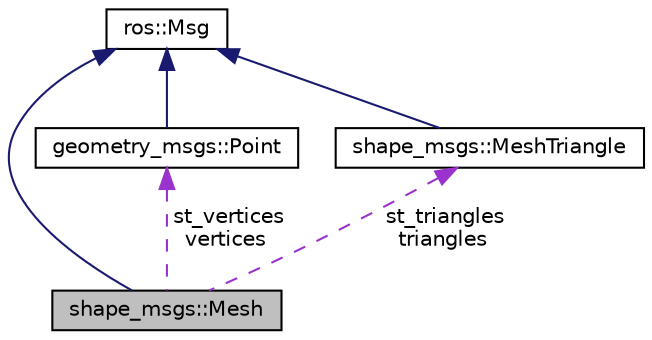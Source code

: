 digraph "shape_msgs::Mesh"
{
  edge [fontname="Helvetica",fontsize="10",labelfontname="Helvetica",labelfontsize="10"];
  node [fontname="Helvetica",fontsize="10",shape=record];
  Node1 [label="shape_msgs::Mesh",height=0.2,width=0.4,color="black", fillcolor="grey75", style="filled" fontcolor="black"];
  Node2 -> Node1 [dir="back",color="midnightblue",fontsize="10",style="solid",fontname="Helvetica"];
  Node2 [label="ros::Msg",height=0.2,width=0.4,color="black", fillcolor="white", style="filled",URL="$classros_1_1_msg.html"];
  Node3 -> Node1 [dir="back",color="darkorchid3",fontsize="10",style="dashed",label=" st_vertices\nvertices" ,fontname="Helvetica"];
  Node3 [label="geometry_msgs::Point",height=0.2,width=0.4,color="black", fillcolor="white", style="filled",URL="$classgeometry__msgs_1_1_point.html"];
  Node2 -> Node3 [dir="back",color="midnightblue",fontsize="10",style="solid",fontname="Helvetica"];
  Node4 -> Node1 [dir="back",color="darkorchid3",fontsize="10",style="dashed",label=" st_triangles\ntriangles" ,fontname="Helvetica"];
  Node4 [label="shape_msgs::MeshTriangle",height=0.2,width=0.4,color="black", fillcolor="white", style="filled",URL="$classshape__msgs_1_1_mesh_triangle.html"];
  Node2 -> Node4 [dir="back",color="midnightblue",fontsize="10",style="solid",fontname="Helvetica"];
}
